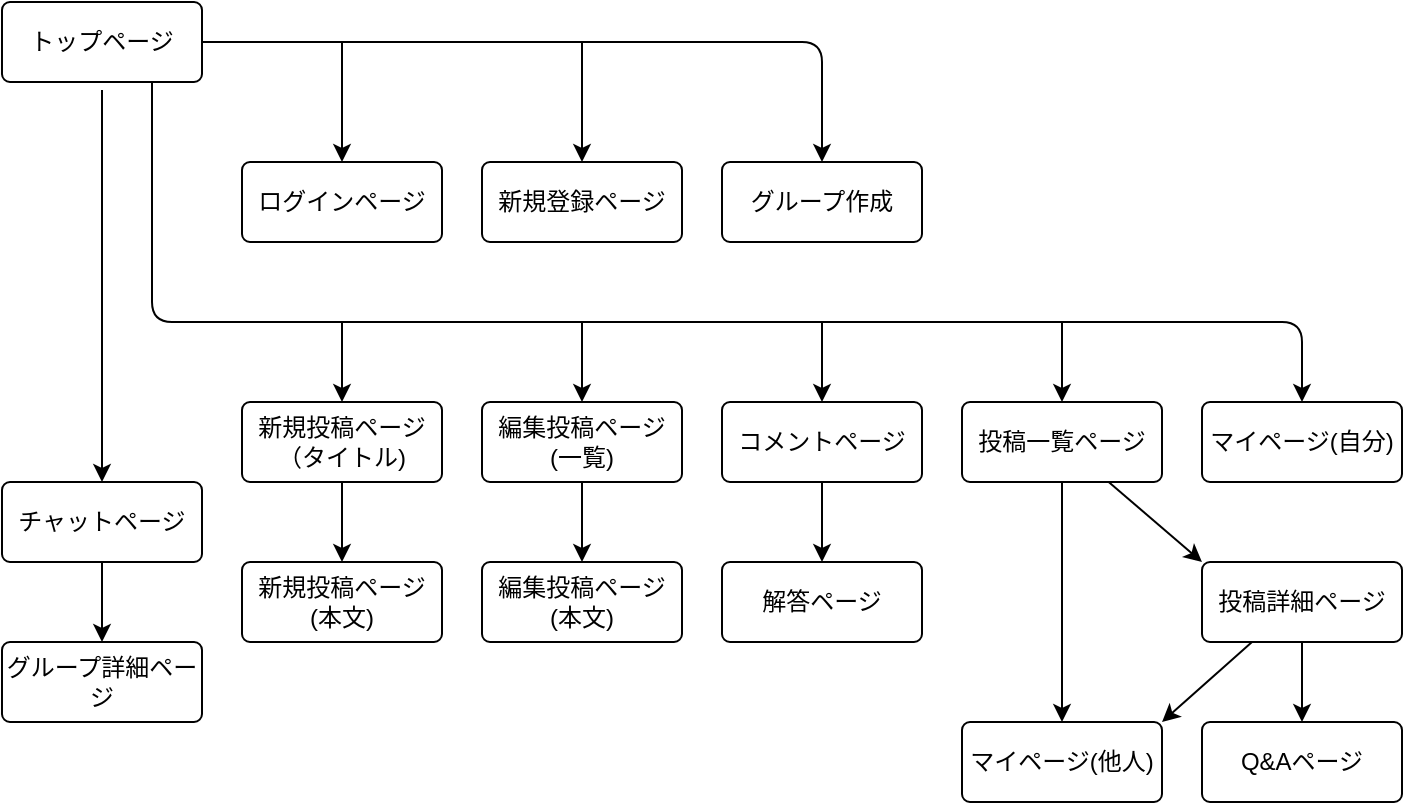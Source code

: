 <mxfile>
    <diagram id="Pg3kbtByzu3IY0m677ub" name="ページ1">
        <mxGraphModel dx="710" dy="680" grid="1" gridSize="10" guides="1" tooltips="1" connect="1" arrows="1" fold="1" page="1" pageScale="1" pageWidth="827" pageHeight="1169" math="0" shadow="0">
            <root>
                <mxCell id="0"/>
                <mxCell id="1" parent="0"/>
                <mxCell id="11" style="edgeStyle=none;html=1;entryX=0.5;entryY=0;entryDx=0;entryDy=0;" parent="1" source="2" target="38" edge="1">
                    <mxGeometry relative="1" as="geometry">
                        <mxPoint x="460" y="160" as="targetPoint"/>
                        <Array as="points">
                            <mxPoint x="450" y="100"/>
                        </Array>
                    </mxGeometry>
                </mxCell>
                <mxCell id="12" style="edgeStyle=none;html=1;entryX=0.5;entryY=0;entryDx=0;entryDy=0;" parent="1" target="4" edge="1">
                    <mxGeometry relative="1" as="geometry">
                        <mxPoint x="330" y="100" as="sourcePoint"/>
                    </mxGeometry>
                </mxCell>
                <mxCell id="13" style="edgeStyle=none;html=1;entryX=0.5;entryY=0;entryDx=0;entryDy=0;" parent="1" target="3" edge="1">
                    <mxGeometry relative="1" as="geometry">
                        <mxPoint x="210" y="100" as="sourcePoint"/>
                    </mxGeometry>
                </mxCell>
                <mxCell id="14" style="edgeStyle=none;html=1;entryX=0.5;entryY=0;entryDx=0;entryDy=0;" parent="1" target="6" edge="1">
                    <mxGeometry relative="1" as="geometry">
                        <mxPoint x="90" y="124" as="sourcePoint"/>
                    </mxGeometry>
                </mxCell>
                <mxCell id="15" style="edgeStyle=none;html=1;entryX=0.5;entryY=0;entryDx=0;entryDy=0;exitX=0.75;exitY=1;exitDx=0;exitDy=0;" parent="1" source="2" target="24" edge="1">
                    <mxGeometry relative="1" as="geometry">
                        <mxPoint x="90" y="240" as="sourcePoint"/>
                        <Array as="points">
                            <mxPoint x="115" y="240"/>
                            <mxPoint x="690" y="240"/>
                        </Array>
                    </mxGeometry>
                </mxCell>
                <mxCell id="16" style="edgeStyle=none;html=1;entryX=0.5;entryY=0;entryDx=0;entryDy=0;" parent="1" target="5" edge="1">
                    <mxGeometry relative="1" as="geometry">
                        <mxPoint x="210" y="240" as="sourcePoint"/>
                    </mxGeometry>
                </mxCell>
                <mxCell id="17" style="edgeStyle=none;html=1;entryX=0.5;entryY=0;entryDx=0;entryDy=0;" parent="1" target="7" edge="1">
                    <mxGeometry relative="1" as="geometry">
                        <mxPoint x="330" y="240" as="sourcePoint"/>
                    </mxGeometry>
                </mxCell>
                <mxCell id="25" style="edgeStyle=none;html=1;entryX=0.5;entryY=0;entryDx=0;entryDy=0;" parent="1" target="8" edge="1">
                    <mxGeometry relative="1" as="geometry">
                        <mxPoint x="450" y="240" as="sourcePoint"/>
                    </mxGeometry>
                </mxCell>
                <mxCell id="2" value="トップページ" style="rounded=1;arcSize=10;whiteSpace=wrap;html=1;align=center;" parent="1" vertex="1">
                    <mxGeometry x="40" y="80" width="100" height="40" as="geometry"/>
                </mxCell>
                <mxCell id="3" value="ログインページ" style="rounded=1;arcSize=10;whiteSpace=wrap;html=1;align=center;" parent="1" vertex="1">
                    <mxGeometry x="160" y="160" width="100" height="40" as="geometry"/>
                </mxCell>
                <mxCell id="4" value="新規登録ページ" style="rounded=1;arcSize=10;whiteSpace=wrap;html=1;align=center;" parent="1" vertex="1">
                    <mxGeometry x="280" y="160" width="100" height="40" as="geometry"/>
                </mxCell>
                <mxCell id="31" style="edgeStyle=none;html=1;entryX=0.5;entryY=0;entryDx=0;entryDy=0;endArrow=classic;endFill=1;" parent="1" source="5" target="29" edge="1">
                    <mxGeometry relative="1" as="geometry"/>
                </mxCell>
                <mxCell id="5" value="新規投稿ページ（タイトル)" style="rounded=1;arcSize=10;whiteSpace=wrap;html=1;align=center;" parent="1" vertex="1">
                    <mxGeometry x="160" y="280" width="100" height="40" as="geometry"/>
                </mxCell>
                <mxCell id="40" style="edgeStyle=none;html=1;entryX=0.5;entryY=0;entryDx=0;entryDy=0;" edge="1" parent="1" source="6" target="39">
                    <mxGeometry relative="1" as="geometry"/>
                </mxCell>
                <mxCell id="6" value="チャットページ" style="rounded=1;arcSize=10;whiteSpace=wrap;html=1;align=center;" parent="1" vertex="1">
                    <mxGeometry x="40" y="320" width="100" height="40" as="geometry"/>
                </mxCell>
                <mxCell id="32" style="edgeStyle=none;html=1;entryX=0.5;entryY=0;entryDx=0;entryDy=0;endArrow=classic;endFill=1;" parent="1" source="7" target="30" edge="1">
                    <mxGeometry relative="1" as="geometry"/>
                </mxCell>
                <mxCell id="7" value="編集投稿ページ(一覧)" style="rounded=1;arcSize=10;whiteSpace=wrap;html=1;align=center;" parent="1" vertex="1">
                    <mxGeometry x="280" y="280" width="100" height="40" as="geometry"/>
                </mxCell>
                <mxCell id="20" style="edgeStyle=none;html=1;entryX=0.5;entryY=0;entryDx=0;entryDy=0;" parent="1" source="8" target="19" edge="1">
                    <mxGeometry relative="1" as="geometry"/>
                </mxCell>
                <mxCell id="8" value="コメントページ" style="rounded=1;arcSize=10;whiteSpace=wrap;html=1;align=center;" parent="1" vertex="1">
                    <mxGeometry x="400" y="280" width="100" height="40" as="geometry"/>
                </mxCell>
                <mxCell id="18" style="edgeStyle=none;html=1;entryX=0;entryY=0;entryDx=0;entryDy=0;" parent="1" source="9" target="10" edge="1">
                    <mxGeometry relative="1" as="geometry"/>
                </mxCell>
                <mxCell id="35" style="edgeStyle=none;html=1;endArrow=classic;endFill=1;entryX=0.5;entryY=0;entryDx=0;entryDy=0;" parent="1" target="9" edge="1">
                    <mxGeometry relative="1" as="geometry">
                        <mxPoint x="570" y="260" as="targetPoint"/>
                        <mxPoint x="570" y="240" as="sourcePoint"/>
                    </mxGeometry>
                </mxCell>
                <mxCell id="36" style="edgeStyle=none;html=1;entryX=0.5;entryY=0;entryDx=0;entryDy=0;endArrow=classic;endFill=1;" parent="1" source="9" target="34" edge="1">
                    <mxGeometry relative="1" as="geometry"/>
                </mxCell>
                <mxCell id="9" value="投稿一覧ページ" style="rounded=1;arcSize=10;whiteSpace=wrap;html=1;align=center;" parent="1" vertex="1">
                    <mxGeometry x="520" y="280" width="100" height="40" as="geometry"/>
                </mxCell>
                <mxCell id="22" style="edgeStyle=none;html=1;entryX=0.5;entryY=0;entryDx=0;entryDy=0;" parent="1" source="10" target="21" edge="1">
                    <mxGeometry relative="1" as="geometry"/>
                </mxCell>
                <mxCell id="37" style="edgeStyle=none;html=1;entryX=1;entryY=0;entryDx=0;entryDy=0;endArrow=classic;endFill=1;exitX=0.25;exitY=1;exitDx=0;exitDy=0;" parent="1" source="10" target="34" edge="1">
                    <mxGeometry relative="1" as="geometry"/>
                </mxCell>
                <mxCell id="10" value="投稿詳細ページ" style="rounded=1;arcSize=10;whiteSpace=wrap;html=1;align=center;" parent="1" vertex="1">
                    <mxGeometry x="640" y="360" width="100" height="40" as="geometry"/>
                </mxCell>
                <mxCell id="19" value="解答ページ" style="rounded=1;arcSize=10;whiteSpace=wrap;html=1;align=center;" parent="1" vertex="1">
                    <mxGeometry x="400" y="360" width="100" height="40" as="geometry"/>
                </mxCell>
                <mxCell id="21" value="Q&amp;amp;Aページ" style="rounded=1;arcSize=10;whiteSpace=wrap;html=1;align=center;" parent="1" vertex="1">
                    <mxGeometry x="640" y="440" width="100" height="40" as="geometry"/>
                </mxCell>
                <mxCell id="24" value="マイページ(自分)" style="rounded=1;arcSize=10;whiteSpace=wrap;html=1;align=center;" parent="1" vertex="1">
                    <mxGeometry x="640" y="280" width="100" height="40" as="geometry"/>
                </mxCell>
                <mxCell id="29" value="新規投稿ページ(本文)" style="rounded=1;arcSize=10;whiteSpace=wrap;html=1;align=center;" parent="1" vertex="1">
                    <mxGeometry x="160" y="360" width="100" height="40" as="geometry"/>
                </mxCell>
                <mxCell id="30" value="編集投稿ページ(本文)" style="rounded=1;arcSize=10;whiteSpace=wrap;html=1;align=center;" parent="1" vertex="1">
                    <mxGeometry x="280" y="360" width="100" height="40" as="geometry"/>
                </mxCell>
                <mxCell id="34" value="マイページ(他人)" style="rounded=1;arcSize=10;whiteSpace=wrap;html=1;align=center;" parent="1" vertex="1">
                    <mxGeometry x="520" y="440" width="100" height="40" as="geometry"/>
                </mxCell>
                <mxCell id="38" value="グループ作成" style="rounded=1;arcSize=10;whiteSpace=wrap;html=1;align=center;" parent="1" vertex="1">
                    <mxGeometry x="400" y="160" width="100" height="40" as="geometry"/>
                </mxCell>
                <mxCell id="39" value="グループ詳細ページ" style="rounded=1;arcSize=10;whiteSpace=wrap;html=1;align=center;" vertex="1" parent="1">
                    <mxGeometry x="40" y="400" width="100" height="40" as="geometry"/>
                </mxCell>
            </root>
        </mxGraphModel>
    </diagram>
</mxfile>